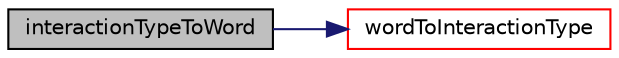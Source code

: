 digraph "interactionTypeToWord"
{
  bgcolor="transparent";
  edge [fontname="Helvetica",fontsize="10",labelfontname="Helvetica",labelfontsize="10"];
  node [fontname="Helvetica",fontsize="10",shape=record];
  rankdir="LR";
  Node1 [label="interactionTypeToWord",height=0.2,width=0.4,color="black", fillcolor="grey75", style="filled", fontcolor="black"];
  Node1 -> Node2 [color="midnightblue",fontsize="10",style="solid",fontname="Helvetica"];
  Node2 [label="wordToInteractionType",height=0.2,width=0.4,color="red",URL="$a01851.html#ac56830725e9f2405f57055317ad507a0",tooltip="Convert word to interaction result. "];
}
